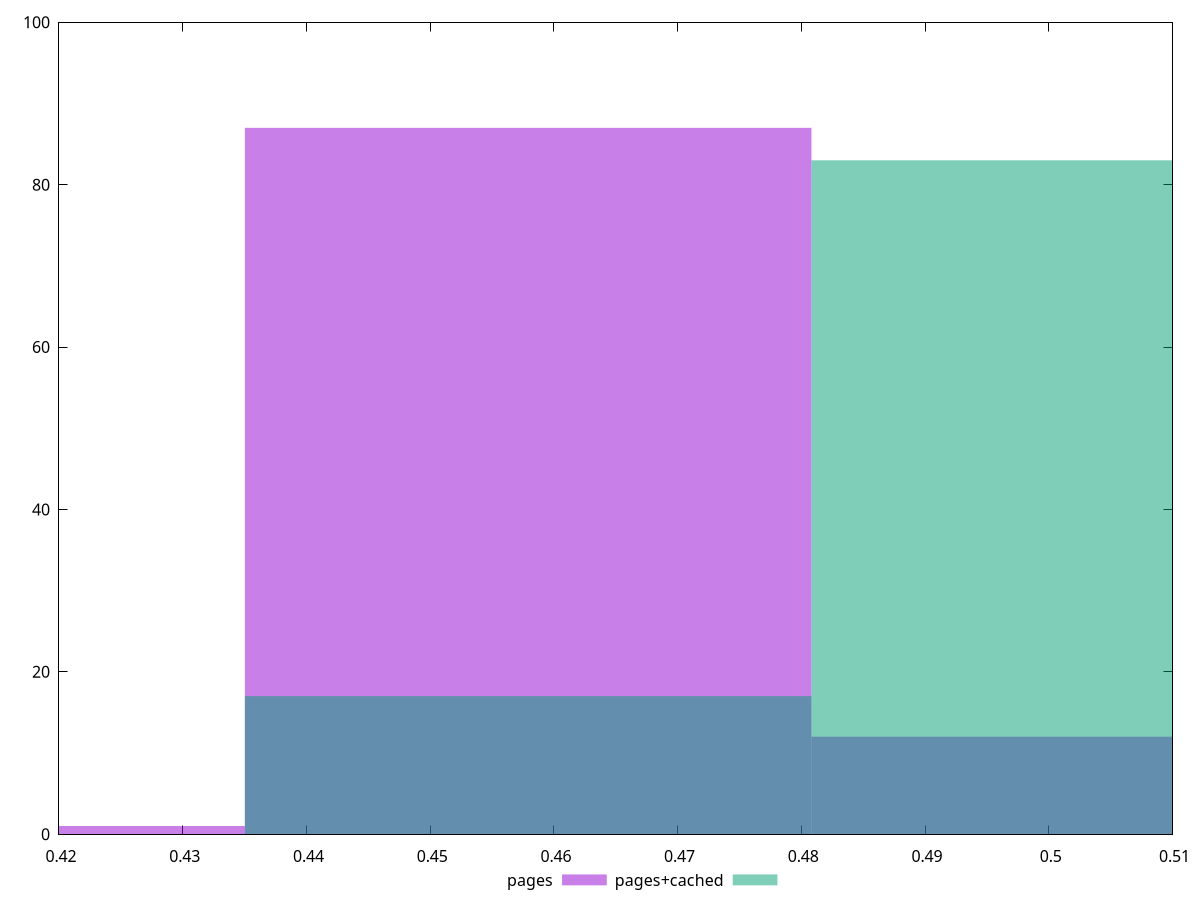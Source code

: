 reset

$pages <<EOF
0.4579202196156395 87
0.5037122415772034 12
0.41212819765407555 1
EOF

$pagesCached <<EOF
0.4579202196156395 17
0.5037122415772034 83
EOF

set key outside below
set boxwidth 0.04579202196156395
set xrange [0.42:0.51]
set yrange [0:100]
set trange [0:100]
set style fill transparent solid 0.5 noborder
set terminal svg size 640, 500 enhanced background rgb 'white'
set output "report_00018_2021-02-10T15-25-16.877Z/meta/score/comparison/histogram/0_vs_1.svg"

plot $pages title "pages" with boxes, \
     $pagesCached title "pages+cached" with boxes

reset
